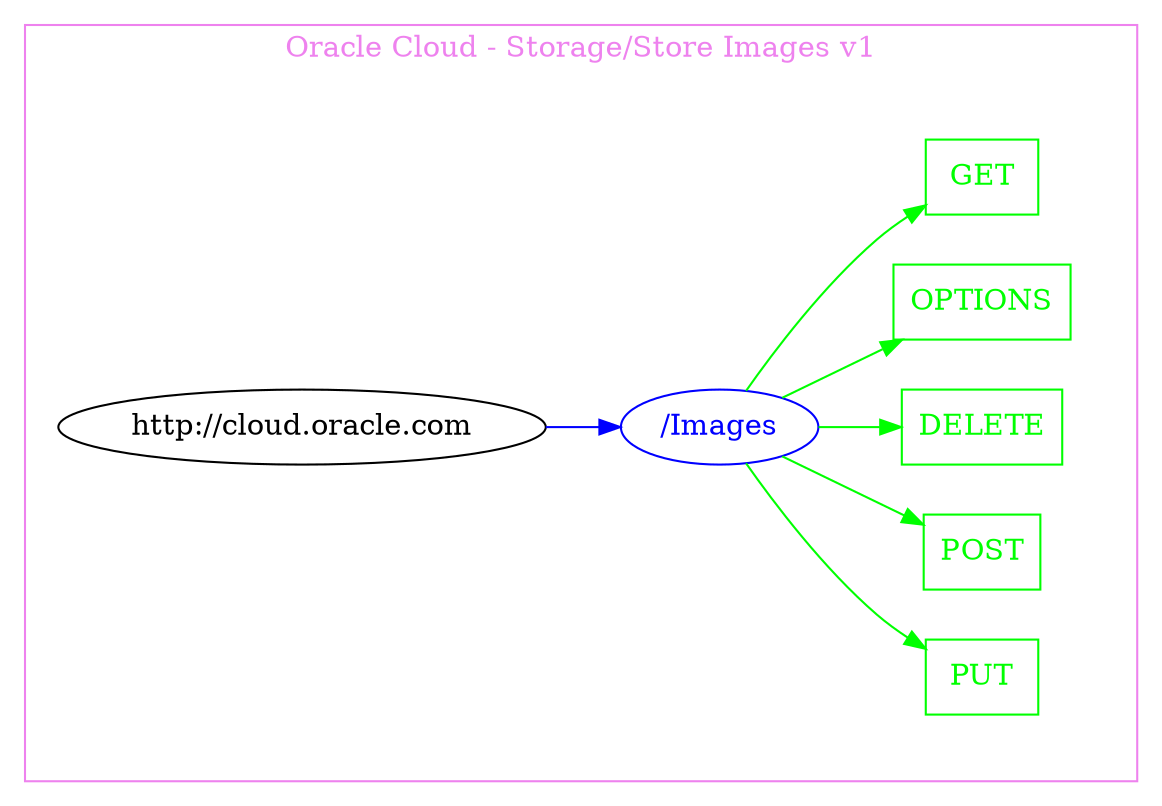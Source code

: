 digraph Cloud_Computing_REST_API {
rankdir="LR";
subgraph cluster_0 {
label="Oracle Cloud - Storage/Store Images v1"
color=violet
fontcolor=violet
subgraph cluster_1 {
label=""
color=white
fontcolor=white
node1 [label="http://cloud.oracle.com", shape="ellipse", color="black", fontcolor="black"]
node1 -> node2 [color="blue", fontcolor="blue"]
subgraph cluster_2 {
label=""
color=white
fontcolor=white
node2 [label="/Images", shape="ellipse", color="blue", fontcolor="blue"]
node2 -> node3 [color="green", fontcolor="green"]
subgraph cluster_3 {
label=""
color=white
fontcolor=white
node3 [label="PUT", shape="box", color="green", fontcolor="green"]
}
node2 -> node4 [color="green", fontcolor="green"]
subgraph cluster_4 {
label=""
color=white
fontcolor=white
node4 [label="POST", shape="box", color="green", fontcolor="green"]
}
node2 -> node5 [color="green", fontcolor="green"]
subgraph cluster_5 {
label=""
color=white
fontcolor=white
node5 [label="DELETE", shape="box", color="green", fontcolor="green"]
}
node2 -> node6 [color="green", fontcolor="green"]
subgraph cluster_6 {
label=""
color=white
fontcolor=white
node6 [label="OPTIONS", shape="box", color="green", fontcolor="green"]
}
node2 -> node7 [color="green", fontcolor="green"]
subgraph cluster_7 {
label=""
color=white
fontcolor=white
node7 [label="GET", shape="box", color="green", fontcolor="green"]
}
}
}
}
}
